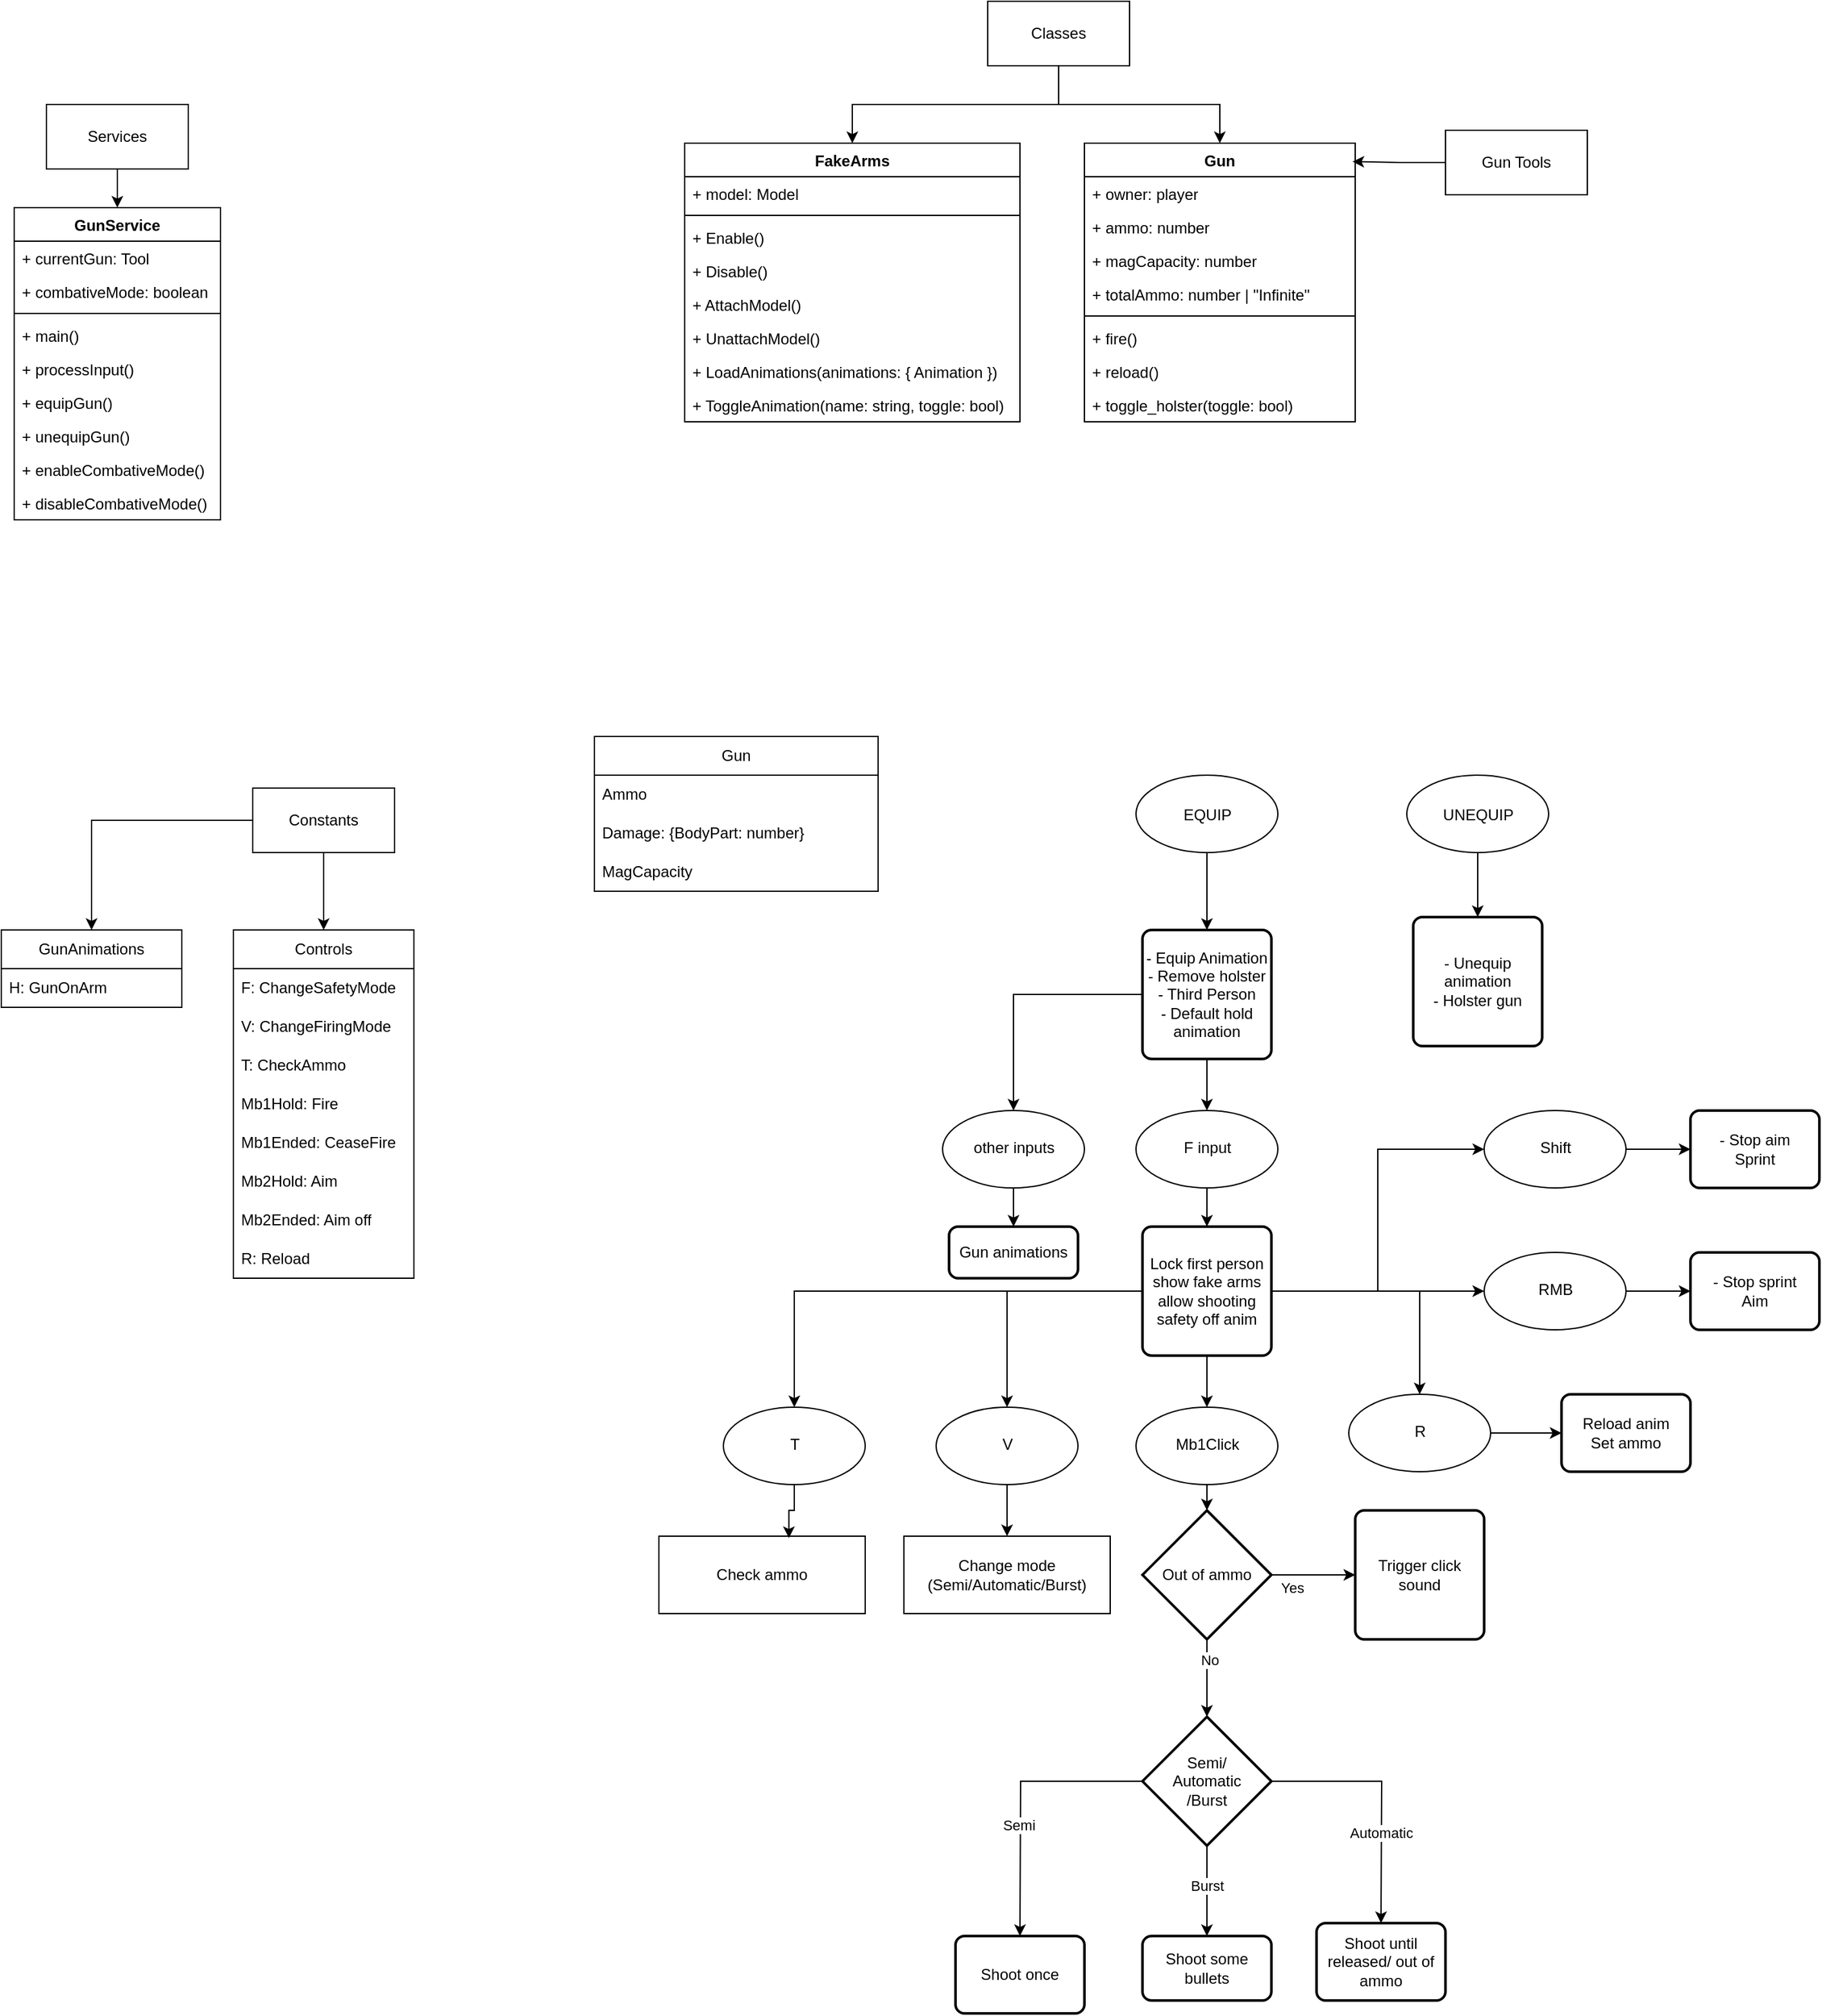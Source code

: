 <mxfile version="24.8.3">
  <diagram name="Strona-1" id="bAsJD7OgCnql6Cl0NvNS">
    <mxGraphModel dx="2140" dy="1872" grid="1" gridSize="10" guides="1" tooltips="1" connect="1" arrows="1" fold="1" page="1" pageScale="1" pageWidth="827" pageHeight="1169" math="0" shadow="0">
      <root>
        <mxCell id="0" />
        <mxCell id="1" parent="0" />
        <mxCell id="hZDCPNM4DfB-jgvxbIM_-2" value="Gun" style="swimlane;fontStyle=0;childLayout=stackLayout;horizontal=1;startSize=30;horizontalStack=0;resizeParent=1;resizeParentMax=0;resizeLast=0;collapsible=1;marginBottom=0;whiteSpace=wrap;html=1;" vertex="1" parent="1">
          <mxGeometry x="-110" y="160" width="220" height="120" as="geometry" />
        </mxCell>
        <mxCell id="hZDCPNM4DfB-jgvxbIM_-3" value="Ammo" style="text;strokeColor=none;fillColor=none;align=left;verticalAlign=middle;spacingLeft=4;spacingRight=4;overflow=hidden;points=[[0,0.5],[1,0.5]];portConstraint=eastwest;rotatable=0;whiteSpace=wrap;html=1;" vertex="1" parent="hZDCPNM4DfB-jgvxbIM_-2">
          <mxGeometry y="30" width="220" height="30" as="geometry" />
        </mxCell>
        <mxCell id="hZDCPNM4DfB-jgvxbIM_-4" value="Damage: {BodyPart: number}" style="text;strokeColor=none;fillColor=none;align=left;verticalAlign=middle;spacingLeft=4;spacingRight=4;overflow=hidden;points=[[0,0.5],[1,0.5]];portConstraint=eastwest;rotatable=0;whiteSpace=wrap;html=1;" vertex="1" parent="hZDCPNM4DfB-jgvxbIM_-2">
          <mxGeometry y="60" width="220" height="30" as="geometry" />
        </mxCell>
        <mxCell id="hZDCPNM4DfB-jgvxbIM_-5" value="MagCapacity" style="text;strokeColor=none;fillColor=none;align=left;verticalAlign=middle;spacingLeft=4;spacingRight=4;overflow=hidden;points=[[0,0.5],[1,0.5]];portConstraint=eastwest;rotatable=0;whiteSpace=wrap;html=1;" vertex="1" parent="hZDCPNM4DfB-jgvxbIM_-2">
          <mxGeometry y="90" width="220" height="30" as="geometry" />
        </mxCell>
        <mxCell id="hZDCPNM4DfB-jgvxbIM_-9" style="edgeStyle=orthogonalEdgeStyle;rounded=0;orthogonalLoop=1;jettySize=auto;html=1;" edge="1" parent="1" source="hZDCPNM4DfB-jgvxbIM_-7" target="hZDCPNM4DfB-jgvxbIM_-8">
          <mxGeometry relative="1" as="geometry" />
        </mxCell>
        <mxCell id="hZDCPNM4DfB-jgvxbIM_-7" value="&lt;p style=&quot;line-height: 0%;&quot;&gt;EQUIP&lt;/p&gt;" style="verticalLabelPosition=middle;verticalAlign=middle;html=1;shape=mxgraph.flowchart.on-page_reference;align=center;labelPosition=center;" vertex="1" parent="1">
          <mxGeometry x="310" y="190" width="110" height="60" as="geometry" />
        </mxCell>
        <mxCell id="hZDCPNM4DfB-jgvxbIM_-11" style="edgeStyle=orthogonalEdgeStyle;rounded=0;orthogonalLoop=1;jettySize=auto;html=1;" edge="1" parent="1" source="hZDCPNM4DfB-jgvxbIM_-8" target="hZDCPNM4DfB-jgvxbIM_-10">
          <mxGeometry relative="1" as="geometry" />
        </mxCell>
        <mxCell id="hZDCPNM4DfB-jgvxbIM_-8" value="- Equip Animation&lt;div&gt;- Remove holster&lt;/div&gt;&lt;div&gt;- Third Person&lt;/div&gt;&lt;div&gt;- Default hold animation&lt;/div&gt;" style="rounded=1;whiteSpace=wrap;html=1;absoluteArcSize=1;arcSize=14;strokeWidth=2;" vertex="1" parent="1">
          <mxGeometry x="315" y="310" width="100" height="100" as="geometry" />
        </mxCell>
        <mxCell id="hZDCPNM4DfB-jgvxbIM_-14" style="edgeStyle=orthogonalEdgeStyle;rounded=0;orthogonalLoop=1;jettySize=auto;html=1;" edge="1" parent="1" source="hZDCPNM4DfB-jgvxbIM_-10" target="hZDCPNM4DfB-jgvxbIM_-12">
          <mxGeometry relative="1" as="geometry" />
        </mxCell>
        <mxCell id="hZDCPNM4DfB-jgvxbIM_-10" value="&lt;p style=&quot;line-height: 0%; margin-top: 0px; margin-bottom: 0px;&quot;&gt;F input&lt;/p&gt;" style="verticalLabelPosition=middle;verticalAlign=middle;html=1;shape=mxgraph.flowchart.on-page_reference;align=center;movableLabel=0;labelPosition=center;" vertex="1" parent="1">
          <mxGeometry x="310" y="450" width="110" height="60" as="geometry" />
        </mxCell>
        <mxCell id="hZDCPNM4DfB-jgvxbIM_-58" style="edgeStyle=orthogonalEdgeStyle;rounded=0;orthogonalLoop=1;jettySize=auto;html=1;" edge="1" parent="1" source="hZDCPNM4DfB-jgvxbIM_-12" target="hZDCPNM4DfB-jgvxbIM_-57">
          <mxGeometry relative="1" as="geometry" />
        </mxCell>
        <mxCell id="hZDCPNM4DfB-jgvxbIM_-12" value="Lock first person&lt;div&gt;show fake arms&lt;/div&gt;&lt;div&gt;allow shooting&lt;/div&gt;&lt;div&gt;safety off anim&lt;/div&gt;" style="rounded=1;whiteSpace=wrap;html=1;absoluteArcSize=1;arcSize=14;strokeWidth=2;" vertex="1" parent="1">
          <mxGeometry x="315" y="540" width="100" height="100" as="geometry" />
        </mxCell>
        <mxCell id="hZDCPNM4DfB-jgvxbIM_-18" style="edgeStyle=orthogonalEdgeStyle;rounded=0;orthogonalLoop=1;jettySize=auto;html=1;" edge="1" parent="1" source="hZDCPNM4DfB-jgvxbIM_-15" target="hZDCPNM4DfB-jgvxbIM_-17">
          <mxGeometry relative="1" as="geometry" />
        </mxCell>
        <mxCell id="hZDCPNM4DfB-jgvxbIM_-15" value="&lt;p style=&quot;line-height: 0%; margin-top: 0px; margin-bottom: 0px;&quot;&gt;other inputs&lt;/p&gt;" style="verticalLabelPosition=middle;verticalAlign=middle;html=1;shape=mxgraph.flowchart.on-page_reference;align=center;movableLabel=0;labelPosition=center;" vertex="1" parent="1">
          <mxGeometry x="160" y="450" width="110" height="60" as="geometry" />
        </mxCell>
        <mxCell id="hZDCPNM4DfB-jgvxbIM_-16" style="edgeStyle=orthogonalEdgeStyle;rounded=0;orthogonalLoop=1;jettySize=auto;html=1;entryX=0.5;entryY=0;entryDx=0;entryDy=0;entryPerimeter=0;" edge="1" parent="1" source="hZDCPNM4DfB-jgvxbIM_-8" target="hZDCPNM4DfB-jgvxbIM_-15">
          <mxGeometry relative="1" as="geometry" />
        </mxCell>
        <mxCell id="hZDCPNM4DfB-jgvxbIM_-17" value="Gun animations" style="rounded=1;whiteSpace=wrap;html=1;absoluteArcSize=1;arcSize=14;strokeWidth=2;" vertex="1" parent="1">
          <mxGeometry x="165" y="540" width="100" height="40" as="geometry" />
        </mxCell>
        <mxCell id="hZDCPNM4DfB-jgvxbIM_-21" style="edgeStyle=orthogonalEdgeStyle;rounded=0;orthogonalLoop=1;jettySize=auto;html=1;" edge="1" parent="1" source="hZDCPNM4DfB-jgvxbIM_-19" target="hZDCPNM4DfB-jgvxbIM_-20">
          <mxGeometry relative="1" as="geometry" />
        </mxCell>
        <mxCell id="hZDCPNM4DfB-jgvxbIM_-19" value="&lt;p style=&quot;line-height: 0%;&quot;&gt;UNEQUIP&lt;/p&gt;" style="verticalLabelPosition=middle;verticalAlign=middle;html=1;shape=mxgraph.flowchart.on-page_reference;align=center;labelPosition=center;" vertex="1" parent="1">
          <mxGeometry x="520" y="190" width="110" height="60" as="geometry" />
        </mxCell>
        <mxCell id="hZDCPNM4DfB-jgvxbIM_-20" value="- Unequip animation&lt;div&gt;- Holster gun&lt;/div&gt;" style="rounded=1;whiteSpace=wrap;html=1;absoluteArcSize=1;arcSize=14;strokeWidth=2;" vertex="1" parent="1">
          <mxGeometry x="525" y="300" width="100" height="100" as="geometry" />
        </mxCell>
        <mxCell id="hZDCPNM4DfB-jgvxbIM_-22" value="&lt;p style=&quot;line-height: 0%; margin-top: 0px; margin-bottom: 0px;&quot;&gt;Mb1Click&lt;/p&gt;" style="verticalLabelPosition=middle;verticalAlign=middle;html=1;shape=mxgraph.flowchart.on-page_reference;align=center;movableLabel=0;labelPosition=center;" vertex="1" parent="1">
          <mxGeometry x="310" y="680" width="110" height="60" as="geometry" />
        </mxCell>
        <mxCell id="hZDCPNM4DfB-jgvxbIM_-23" style="edgeStyle=orthogonalEdgeStyle;rounded=0;orthogonalLoop=1;jettySize=auto;html=1;entryX=0.5;entryY=0;entryDx=0;entryDy=0;entryPerimeter=0;" edge="1" parent="1" source="hZDCPNM4DfB-jgvxbIM_-12" target="hZDCPNM4DfB-jgvxbIM_-22">
          <mxGeometry relative="1" as="geometry" />
        </mxCell>
        <mxCell id="hZDCPNM4DfB-jgvxbIM_-28" style="edgeStyle=orthogonalEdgeStyle;rounded=0;orthogonalLoop=1;jettySize=auto;html=1;" edge="1" parent="1" source="hZDCPNM4DfB-jgvxbIM_-26">
          <mxGeometry relative="1" as="geometry">
            <mxPoint x="220" y="1090" as="targetPoint" />
          </mxGeometry>
        </mxCell>
        <mxCell id="hZDCPNM4DfB-jgvxbIM_-31" value="Semi" style="edgeLabel;html=1;align=center;verticalAlign=middle;resizable=0;points=[];" vertex="1" connectable="0" parent="hZDCPNM4DfB-jgvxbIM_-28">
          <mxGeometry x="0.198" y="-2" relative="1" as="geometry">
            <mxPoint as="offset" />
          </mxGeometry>
        </mxCell>
        <mxCell id="hZDCPNM4DfB-jgvxbIM_-29" style="edgeStyle=orthogonalEdgeStyle;rounded=0;orthogonalLoop=1;jettySize=auto;html=1;" edge="1" parent="1" source="hZDCPNM4DfB-jgvxbIM_-26">
          <mxGeometry relative="1" as="geometry">
            <mxPoint x="500" y="1080" as="targetPoint" />
          </mxGeometry>
        </mxCell>
        <mxCell id="hZDCPNM4DfB-jgvxbIM_-32" value="Automatic" style="edgeLabel;html=1;align=center;verticalAlign=middle;resizable=0;points=[];" vertex="1" connectable="0" parent="hZDCPNM4DfB-jgvxbIM_-29">
          <mxGeometry x="0.182" y="-1" relative="1" as="geometry">
            <mxPoint y="10" as="offset" />
          </mxGeometry>
        </mxCell>
        <mxCell id="hZDCPNM4DfB-jgvxbIM_-33" style="edgeStyle=orthogonalEdgeStyle;rounded=0;orthogonalLoop=1;jettySize=auto;html=1;" edge="1" parent="1" source="hZDCPNM4DfB-jgvxbIM_-26">
          <mxGeometry relative="1" as="geometry">
            <mxPoint x="365" y="1090" as="targetPoint" />
          </mxGeometry>
        </mxCell>
        <mxCell id="hZDCPNM4DfB-jgvxbIM_-34" value="Burst" style="edgeLabel;html=1;align=center;verticalAlign=middle;resizable=0;points=[];" vertex="1" connectable="0" parent="hZDCPNM4DfB-jgvxbIM_-33">
          <mxGeometry x="-0.421" y="4" relative="1" as="geometry">
            <mxPoint x="-4" y="10" as="offset" />
          </mxGeometry>
        </mxCell>
        <mxCell id="hZDCPNM4DfB-jgvxbIM_-26" value="Semi/&lt;div&gt;Automatic&lt;div&gt;/Burst&lt;/div&gt;&lt;/div&gt;" style="strokeWidth=2;html=1;shape=mxgraph.flowchart.decision;whiteSpace=wrap;" vertex="1" parent="1">
          <mxGeometry x="315" y="920" width="100" height="100" as="geometry" />
        </mxCell>
        <mxCell id="hZDCPNM4DfB-jgvxbIM_-27" style="edgeStyle=orthogonalEdgeStyle;rounded=0;orthogonalLoop=1;jettySize=auto;html=1;entryX=0.5;entryY=0;entryDx=0;entryDy=0;entryPerimeter=0;" edge="1" parent="1" source="hZDCPNM4DfB-jgvxbIM_-37" target="hZDCPNM4DfB-jgvxbIM_-26">
          <mxGeometry relative="1" as="geometry" />
        </mxCell>
        <mxCell id="hZDCPNM4DfB-jgvxbIM_-40" value="No" style="edgeLabel;html=1;align=center;verticalAlign=middle;resizable=0;points=[];" vertex="1" connectable="0" parent="hZDCPNM4DfB-jgvxbIM_-27">
          <mxGeometry x="-0.467" y="2" relative="1" as="geometry">
            <mxPoint as="offset" />
          </mxGeometry>
        </mxCell>
        <mxCell id="hZDCPNM4DfB-jgvxbIM_-30" value="Shoot once" style="rounded=1;whiteSpace=wrap;html=1;absoluteArcSize=1;arcSize=14;strokeWidth=2;" vertex="1" parent="1">
          <mxGeometry x="170" y="1090" width="100" height="60" as="geometry" />
        </mxCell>
        <mxCell id="hZDCPNM4DfB-jgvxbIM_-35" value="Shoot some bullets" style="rounded=1;whiteSpace=wrap;html=1;absoluteArcSize=1;arcSize=14;strokeWidth=2;" vertex="1" parent="1">
          <mxGeometry x="315" y="1090" width="100" height="50" as="geometry" />
        </mxCell>
        <mxCell id="hZDCPNM4DfB-jgvxbIM_-36" value="Shoot until released/ out of ammo" style="rounded=1;whiteSpace=wrap;html=1;absoluteArcSize=1;arcSize=14;strokeWidth=2;" vertex="1" parent="1">
          <mxGeometry x="450" y="1080" width="100" height="60" as="geometry" />
        </mxCell>
        <mxCell id="hZDCPNM4DfB-jgvxbIM_-38" value="" style="edgeStyle=orthogonalEdgeStyle;rounded=0;orthogonalLoop=1;jettySize=auto;html=1;entryX=0.5;entryY=0;entryDx=0;entryDy=0;entryPerimeter=0;" edge="1" parent="1" source="hZDCPNM4DfB-jgvxbIM_-22" target="hZDCPNM4DfB-jgvxbIM_-37">
          <mxGeometry relative="1" as="geometry">
            <mxPoint x="365" y="740" as="sourcePoint" />
            <mxPoint x="365" y="920" as="targetPoint" />
          </mxGeometry>
        </mxCell>
        <mxCell id="hZDCPNM4DfB-jgvxbIM_-39" style="edgeStyle=orthogonalEdgeStyle;rounded=0;orthogonalLoop=1;jettySize=auto;html=1;" edge="1" parent="1" source="hZDCPNM4DfB-jgvxbIM_-37">
          <mxGeometry relative="1" as="geometry">
            <mxPoint x="480" y="810" as="targetPoint" />
          </mxGeometry>
        </mxCell>
        <mxCell id="hZDCPNM4DfB-jgvxbIM_-41" value="Yes" style="edgeLabel;html=1;align=center;verticalAlign=middle;resizable=0;points=[];" vertex="1" connectable="0" parent="hZDCPNM4DfB-jgvxbIM_-39">
          <mxGeometry x="-0.741" y="-5" relative="1" as="geometry">
            <mxPoint x="7" y="5" as="offset" />
          </mxGeometry>
        </mxCell>
        <mxCell id="hZDCPNM4DfB-jgvxbIM_-37" value="Out of ammo" style="strokeWidth=2;html=1;shape=mxgraph.flowchart.decision;whiteSpace=wrap;" vertex="1" parent="1">
          <mxGeometry x="315" y="760" width="100" height="100" as="geometry" />
        </mxCell>
        <mxCell id="hZDCPNM4DfB-jgvxbIM_-42" value="Trigger click sound" style="rounded=1;whiteSpace=wrap;html=1;absoluteArcSize=1;arcSize=14;strokeWidth=2;" vertex="1" parent="1">
          <mxGeometry x="480" y="760" width="100" height="100" as="geometry" />
        </mxCell>
        <mxCell id="hZDCPNM4DfB-jgvxbIM_-48" style="edgeStyle=orthogonalEdgeStyle;rounded=0;orthogonalLoop=1;jettySize=auto;html=1;entryX=0;entryY=0.5;entryDx=0;entryDy=0;" edge="1" parent="1" source="hZDCPNM4DfB-jgvxbIM_-44" target="hZDCPNM4DfB-jgvxbIM_-47">
          <mxGeometry relative="1" as="geometry" />
        </mxCell>
        <mxCell id="hZDCPNM4DfB-jgvxbIM_-44" value="&lt;p style=&quot;line-height: 0%; margin-top: 0px; margin-bottom: 0px;&quot;&gt;R&lt;/p&gt;" style="verticalLabelPosition=middle;verticalAlign=middle;html=1;shape=mxgraph.flowchart.on-page_reference;align=center;movableLabel=0;labelPosition=center;" vertex="1" parent="1">
          <mxGeometry x="475" y="670" width="110" height="60" as="geometry" />
        </mxCell>
        <mxCell id="hZDCPNM4DfB-jgvxbIM_-45" style="edgeStyle=orthogonalEdgeStyle;rounded=0;orthogonalLoop=1;jettySize=auto;html=1;entryX=0.5;entryY=0;entryDx=0;entryDy=0;entryPerimeter=0;" edge="1" parent="1" source="hZDCPNM4DfB-jgvxbIM_-12" target="hZDCPNM4DfB-jgvxbIM_-44">
          <mxGeometry relative="1" as="geometry" />
        </mxCell>
        <mxCell id="hZDCPNM4DfB-jgvxbIM_-47" value="Reload anim&lt;div&gt;Set ammo&lt;/div&gt;" style="rounded=1;whiteSpace=wrap;html=1;absoluteArcSize=1;arcSize=14;strokeWidth=2;" vertex="1" parent="1">
          <mxGeometry x="640" y="670" width="100" height="60" as="geometry" />
        </mxCell>
        <mxCell id="hZDCPNM4DfB-jgvxbIM_-54" value="" style="edgeStyle=orthogonalEdgeStyle;rounded=0;orthogonalLoop=1;jettySize=auto;html=1;" edge="1" parent="1" source="hZDCPNM4DfB-jgvxbIM_-51" target="hZDCPNM4DfB-jgvxbIM_-53">
          <mxGeometry relative="1" as="geometry" />
        </mxCell>
        <mxCell id="hZDCPNM4DfB-jgvxbIM_-51" value="&lt;p style=&quot;line-height: 0%; margin-top: 0px; margin-bottom: 0px;&quot;&gt;V&lt;/p&gt;" style="verticalLabelPosition=middle;verticalAlign=middle;html=1;shape=mxgraph.flowchart.on-page_reference;align=center;movableLabel=0;labelPosition=center;" vertex="1" parent="1">
          <mxGeometry x="155" y="680" width="110" height="60" as="geometry" />
        </mxCell>
        <mxCell id="hZDCPNM4DfB-jgvxbIM_-52" style="edgeStyle=orthogonalEdgeStyle;rounded=0;orthogonalLoop=1;jettySize=auto;html=1;entryX=0.5;entryY=0;entryDx=0;entryDy=0;entryPerimeter=0;" edge="1" parent="1" source="hZDCPNM4DfB-jgvxbIM_-12" target="hZDCPNM4DfB-jgvxbIM_-51">
          <mxGeometry relative="1" as="geometry" />
        </mxCell>
        <mxCell id="hZDCPNM4DfB-jgvxbIM_-53" value="Change mode&lt;div&gt;(Semi/Automatic/Burst)&lt;/div&gt;" style="whiteSpace=wrap;html=1;" vertex="1" parent="1">
          <mxGeometry x="130" y="780" width="160" height="60" as="geometry" />
        </mxCell>
        <mxCell id="hZDCPNM4DfB-jgvxbIM_-57" value="&lt;p style=&quot;line-height: 0%; margin-top: 0px; margin-bottom: 0px;&quot;&gt;T&lt;/p&gt;" style="verticalLabelPosition=middle;verticalAlign=middle;html=1;shape=mxgraph.flowchart.on-page_reference;align=center;movableLabel=0;labelPosition=center;" vertex="1" parent="1">
          <mxGeometry x="-10" y="680" width="110" height="60" as="geometry" />
        </mxCell>
        <mxCell id="hZDCPNM4DfB-jgvxbIM_-59" value="Check ammo" style="whiteSpace=wrap;html=1;" vertex="1" parent="1">
          <mxGeometry x="-60" y="780" width="160" height="60" as="geometry" />
        </mxCell>
        <mxCell id="hZDCPNM4DfB-jgvxbIM_-60" style="edgeStyle=orthogonalEdgeStyle;rounded=0;orthogonalLoop=1;jettySize=auto;html=1;entryX=0.63;entryY=0.024;entryDx=0;entryDy=0;entryPerimeter=0;" edge="1" parent="1" source="hZDCPNM4DfB-jgvxbIM_-57" target="hZDCPNM4DfB-jgvxbIM_-59">
          <mxGeometry relative="1" as="geometry" />
        </mxCell>
        <mxCell id="hZDCPNM4DfB-jgvxbIM_-64" style="edgeStyle=orthogonalEdgeStyle;rounded=0;orthogonalLoop=1;jettySize=auto;html=1;" edge="1" parent="1" source="hZDCPNM4DfB-jgvxbIM_-61" target="hZDCPNM4DfB-jgvxbIM_-63">
          <mxGeometry relative="1" as="geometry" />
        </mxCell>
        <mxCell id="hZDCPNM4DfB-jgvxbIM_-61" value="&lt;p style=&quot;line-height: 0%; margin-top: 0px; margin-bottom: 0px;&quot;&gt;RMB&lt;/p&gt;" style="verticalLabelPosition=middle;verticalAlign=middle;html=1;shape=mxgraph.flowchart.on-page_reference;align=center;movableLabel=0;labelPosition=center;" vertex="1" parent="1">
          <mxGeometry x="580" y="560" width="110" height="60" as="geometry" />
        </mxCell>
        <mxCell id="hZDCPNM4DfB-jgvxbIM_-62" style="edgeStyle=orthogonalEdgeStyle;rounded=0;orthogonalLoop=1;jettySize=auto;html=1;entryX=0;entryY=0.5;entryDx=0;entryDy=0;entryPerimeter=0;" edge="1" parent="1" source="hZDCPNM4DfB-jgvxbIM_-12" target="hZDCPNM4DfB-jgvxbIM_-61">
          <mxGeometry relative="1" as="geometry" />
        </mxCell>
        <mxCell id="hZDCPNM4DfB-jgvxbIM_-63" value="&lt;div&gt;- Stop sprint&lt;/div&gt;Aim" style="rounded=1;whiteSpace=wrap;html=1;absoluteArcSize=1;arcSize=14;strokeWidth=2;" vertex="1" parent="1">
          <mxGeometry x="740" y="560" width="100" height="60" as="geometry" />
        </mxCell>
        <mxCell id="hZDCPNM4DfB-jgvxbIM_-68" style="edgeStyle=orthogonalEdgeStyle;rounded=0;orthogonalLoop=1;jettySize=auto;html=1;" edge="1" parent="1" source="hZDCPNM4DfB-jgvxbIM_-65" target="hZDCPNM4DfB-jgvxbIM_-67">
          <mxGeometry relative="1" as="geometry" />
        </mxCell>
        <mxCell id="hZDCPNM4DfB-jgvxbIM_-65" value="&lt;p style=&quot;line-height: 0%; margin-top: 0px; margin-bottom: 0px;&quot;&gt;Shift&lt;/p&gt;" style="verticalLabelPosition=middle;verticalAlign=middle;html=1;shape=mxgraph.flowchart.on-page_reference;align=center;movableLabel=0;labelPosition=center;" vertex="1" parent="1">
          <mxGeometry x="580" y="450" width="110" height="60" as="geometry" />
        </mxCell>
        <mxCell id="hZDCPNM4DfB-jgvxbIM_-66" style="edgeStyle=orthogonalEdgeStyle;rounded=0;orthogonalLoop=1;jettySize=auto;html=1;entryX=0;entryY=0.5;entryDx=0;entryDy=0;entryPerimeter=0;" edge="1" parent="1" source="hZDCPNM4DfB-jgvxbIM_-12" target="hZDCPNM4DfB-jgvxbIM_-65">
          <mxGeometry relative="1" as="geometry" />
        </mxCell>
        <mxCell id="hZDCPNM4DfB-jgvxbIM_-67" value="&lt;div&gt;- Stop aim&lt;/div&gt;Sprint" style="rounded=1;whiteSpace=wrap;html=1;absoluteArcSize=1;arcSize=14;strokeWidth=2;" vertex="1" parent="1">
          <mxGeometry x="740" y="450" width="100" height="60" as="geometry" />
        </mxCell>
        <mxCell id="hZDCPNM4DfB-jgvxbIM_-83" style="edgeStyle=orthogonalEdgeStyle;rounded=0;orthogonalLoop=1;jettySize=auto;html=1;entryX=0.5;entryY=0;entryDx=0;entryDy=0;" edge="1" parent="1" source="hZDCPNM4DfB-jgvxbIM_-73" target="hZDCPNM4DfB-jgvxbIM_-78">
          <mxGeometry relative="1" as="geometry" />
        </mxCell>
        <mxCell id="hZDCPNM4DfB-jgvxbIM_-98" style="edgeStyle=orthogonalEdgeStyle;rounded=0;orthogonalLoop=1;jettySize=auto;html=1;entryX=0.5;entryY=0;entryDx=0;entryDy=0;" edge="1" parent="1" source="hZDCPNM4DfB-jgvxbIM_-73" target="hZDCPNM4DfB-jgvxbIM_-89">
          <mxGeometry relative="1" as="geometry" />
        </mxCell>
        <mxCell id="hZDCPNM4DfB-jgvxbIM_-73" value="Constants" style="html=1;whiteSpace=wrap;" vertex="1" parent="1">
          <mxGeometry x="-375" y="200" width="110" height="50" as="geometry" />
        </mxCell>
        <mxCell id="hZDCPNM4DfB-jgvxbIM_-78" value="Controls" style="swimlane;fontStyle=0;childLayout=stackLayout;horizontal=1;startSize=30;horizontalStack=0;resizeParent=1;resizeParentMax=0;resizeLast=0;collapsible=1;marginBottom=0;whiteSpace=wrap;html=1;" vertex="1" parent="1">
          <mxGeometry x="-390" y="310" width="140" height="270" as="geometry" />
        </mxCell>
        <mxCell id="hZDCPNM4DfB-jgvxbIM_-79" value="F: ChangeSafetyMode" style="text;strokeColor=none;fillColor=none;align=left;verticalAlign=middle;spacingLeft=4;spacingRight=4;overflow=hidden;points=[[0,0.5],[1,0.5]];portConstraint=eastwest;rotatable=0;whiteSpace=wrap;html=1;" vertex="1" parent="hZDCPNM4DfB-jgvxbIM_-78">
          <mxGeometry y="30" width="140" height="30" as="geometry" />
        </mxCell>
        <mxCell id="hZDCPNM4DfB-jgvxbIM_-80" value="V: ChangeFiringMode" style="text;strokeColor=none;fillColor=none;align=left;verticalAlign=middle;spacingLeft=4;spacingRight=4;overflow=hidden;points=[[0,0.5],[1,0.5]];portConstraint=eastwest;rotatable=0;whiteSpace=wrap;html=1;" vertex="1" parent="hZDCPNM4DfB-jgvxbIM_-78">
          <mxGeometry y="60" width="140" height="30" as="geometry" />
        </mxCell>
        <mxCell id="hZDCPNM4DfB-jgvxbIM_-81" value="T: CheckAmmo" style="text;strokeColor=none;fillColor=none;align=left;verticalAlign=middle;spacingLeft=4;spacingRight=4;overflow=hidden;points=[[0,0.5],[1,0.5]];portConstraint=eastwest;rotatable=0;whiteSpace=wrap;html=1;" vertex="1" parent="hZDCPNM4DfB-jgvxbIM_-78">
          <mxGeometry y="90" width="140" height="30" as="geometry" />
        </mxCell>
        <mxCell id="hZDCPNM4DfB-jgvxbIM_-84" value="Mb1Hold: Fire" style="text;strokeColor=none;fillColor=none;align=left;verticalAlign=middle;spacingLeft=4;spacingRight=4;overflow=hidden;points=[[0,0.5],[1,0.5]];portConstraint=eastwest;rotatable=0;whiteSpace=wrap;html=1;" vertex="1" parent="hZDCPNM4DfB-jgvxbIM_-78">
          <mxGeometry y="120" width="140" height="30" as="geometry" />
        </mxCell>
        <mxCell id="hZDCPNM4DfB-jgvxbIM_-85" value="Mb1Ended: CeaseFire" style="text;strokeColor=none;fillColor=none;align=left;verticalAlign=middle;spacingLeft=4;spacingRight=4;overflow=hidden;points=[[0,0.5],[1,0.5]];portConstraint=eastwest;rotatable=0;whiteSpace=wrap;html=1;" vertex="1" parent="hZDCPNM4DfB-jgvxbIM_-78">
          <mxGeometry y="150" width="140" height="30" as="geometry" />
        </mxCell>
        <mxCell id="hZDCPNM4DfB-jgvxbIM_-86" value="Mb2Hold: Aim" style="text;strokeColor=none;fillColor=none;align=left;verticalAlign=middle;spacingLeft=4;spacingRight=4;overflow=hidden;points=[[0,0.5],[1,0.5]];portConstraint=eastwest;rotatable=0;whiteSpace=wrap;html=1;" vertex="1" parent="hZDCPNM4DfB-jgvxbIM_-78">
          <mxGeometry y="180" width="140" height="30" as="geometry" />
        </mxCell>
        <mxCell id="hZDCPNM4DfB-jgvxbIM_-87" value="Mb2Ended: Aim off" style="text;strokeColor=none;fillColor=none;align=left;verticalAlign=middle;spacingLeft=4;spacingRight=4;overflow=hidden;points=[[0,0.5],[1,0.5]];portConstraint=eastwest;rotatable=0;whiteSpace=wrap;html=1;" vertex="1" parent="hZDCPNM4DfB-jgvxbIM_-78">
          <mxGeometry y="210" width="140" height="30" as="geometry" />
        </mxCell>
        <mxCell id="hZDCPNM4DfB-jgvxbIM_-88" value="R: Reload" style="text;strokeColor=none;fillColor=none;align=left;verticalAlign=middle;spacingLeft=4;spacingRight=4;overflow=hidden;points=[[0,0.5],[1,0.5]];portConstraint=eastwest;rotatable=0;whiteSpace=wrap;html=1;" vertex="1" parent="hZDCPNM4DfB-jgvxbIM_-78">
          <mxGeometry y="240" width="140" height="30" as="geometry" />
        </mxCell>
        <mxCell id="hZDCPNM4DfB-jgvxbIM_-89" value="GunAnimations" style="swimlane;fontStyle=0;childLayout=stackLayout;horizontal=1;startSize=30;horizontalStack=0;resizeParent=1;resizeParentMax=0;resizeLast=0;collapsible=1;marginBottom=0;whiteSpace=wrap;html=1;" vertex="1" parent="1">
          <mxGeometry x="-570" y="310" width="140" height="60" as="geometry" />
        </mxCell>
        <mxCell id="hZDCPNM4DfB-jgvxbIM_-97" value="H: GunOnArm" style="text;strokeColor=none;fillColor=none;align=left;verticalAlign=middle;spacingLeft=4;spacingRight=4;overflow=hidden;points=[[0,0.5],[1,0.5]];portConstraint=eastwest;rotatable=0;whiteSpace=wrap;html=1;" vertex="1" parent="hZDCPNM4DfB-jgvxbIM_-89">
          <mxGeometry y="30" width="140" height="30" as="geometry" />
        </mxCell>
        <mxCell id="hZDCPNM4DfB-jgvxbIM_-101" value="" style="edgeStyle=orthogonalEdgeStyle;rounded=0;orthogonalLoop=1;jettySize=auto;html=1;" edge="1" parent="1" source="hZDCPNM4DfB-jgvxbIM_-99">
          <mxGeometry relative="1" as="geometry">
            <mxPoint x="-480.0" y="-250" as="targetPoint" />
          </mxGeometry>
        </mxCell>
        <mxCell id="hZDCPNM4DfB-jgvxbIM_-99" value="Services" style="html=1;whiteSpace=wrap;" vertex="1" parent="1">
          <mxGeometry x="-535" y="-330" width="110" height="50" as="geometry" />
        </mxCell>
        <mxCell id="hZDCPNM4DfB-jgvxbIM_-107" value="GunService" style="swimlane;fontStyle=1;align=center;verticalAlign=top;childLayout=stackLayout;horizontal=1;startSize=26;horizontalStack=0;resizeParent=1;resizeParentMax=0;resizeLast=0;collapsible=1;marginBottom=0;whiteSpace=wrap;html=1;" vertex="1" parent="1">
          <mxGeometry x="-560" y="-250" width="160" height="242" as="geometry" />
        </mxCell>
        <mxCell id="hZDCPNM4DfB-jgvxbIM_-119" value="+ currentGun: Tool" style="text;strokeColor=none;fillColor=none;align=left;verticalAlign=top;spacingLeft=4;spacingRight=4;overflow=hidden;rotatable=0;points=[[0,0.5],[1,0.5]];portConstraint=eastwest;whiteSpace=wrap;html=1;" vertex="1" parent="hZDCPNM4DfB-jgvxbIM_-107">
          <mxGeometry y="26" width="160" height="26" as="geometry" />
        </mxCell>
        <mxCell id="hZDCPNM4DfB-jgvxbIM_-108" value="+ combativeMode: boolean" style="text;strokeColor=none;fillColor=none;align=left;verticalAlign=top;spacingLeft=4;spacingRight=4;overflow=hidden;rotatable=0;points=[[0,0.5],[1,0.5]];portConstraint=eastwest;whiteSpace=wrap;html=1;" vertex="1" parent="hZDCPNM4DfB-jgvxbIM_-107">
          <mxGeometry y="52" width="160" height="26" as="geometry" />
        </mxCell>
        <mxCell id="hZDCPNM4DfB-jgvxbIM_-109" value="" style="line;strokeWidth=1;fillColor=none;align=left;verticalAlign=middle;spacingTop=-1;spacingLeft=3;spacingRight=3;rotatable=0;labelPosition=right;points=[];portConstraint=eastwest;strokeColor=inherit;" vertex="1" parent="hZDCPNM4DfB-jgvxbIM_-107">
          <mxGeometry y="78" width="160" height="8" as="geometry" />
        </mxCell>
        <mxCell id="hZDCPNM4DfB-jgvxbIM_-110" value="+ main()" style="text;strokeColor=none;fillColor=none;align=left;verticalAlign=top;spacingLeft=4;spacingRight=4;overflow=hidden;rotatable=0;points=[[0,0.5],[1,0.5]];portConstraint=eastwest;whiteSpace=wrap;html=1;" vertex="1" parent="hZDCPNM4DfB-jgvxbIM_-107">
          <mxGeometry y="86" width="160" height="26" as="geometry" />
        </mxCell>
        <mxCell id="hZDCPNM4DfB-jgvxbIM_-114" value="+ processInput()" style="text;strokeColor=none;fillColor=none;align=left;verticalAlign=top;spacingLeft=4;spacingRight=4;overflow=hidden;rotatable=0;points=[[0,0.5],[1,0.5]];portConstraint=eastwest;whiteSpace=wrap;html=1;" vertex="1" parent="hZDCPNM4DfB-jgvxbIM_-107">
          <mxGeometry y="112" width="160" height="26" as="geometry" />
        </mxCell>
        <mxCell id="hZDCPNM4DfB-jgvxbIM_-144" value="+ equipGun()" style="text;strokeColor=none;fillColor=none;align=left;verticalAlign=top;spacingLeft=4;spacingRight=4;overflow=hidden;rotatable=0;points=[[0,0.5],[1,0.5]];portConstraint=eastwest;whiteSpace=wrap;html=1;" vertex="1" parent="hZDCPNM4DfB-jgvxbIM_-107">
          <mxGeometry y="138" width="160" height="26" as="geometry" />
        </mxCell>
        <mxCell id="hZDCPNM4DfB-jgvxbIM_-145" value="+ unequipGun()" style="text;strokeColor=none;fillColor=none;align=left;verticalAlign=top;spacingLeft=4;spacingRight=4;overflow=hidden;rotatable=0;points=[[0,0.5],[1,0.5]];portConstraint=eastwest;whiteSpace=wrap;html=1;" vertex="1" parent="hZDCPNM4DfB-jgvxbIM_-107">
          <mxGeometry y="164" width="160" height="26" as="geometry" />
        </mxCell>
        <mxCell id="hZDCPNM4DfB-jgvxbIM_-120" value="+ enableCombativeMode()" style="text;strokeColor=none;fillColor=none;align=left;verticalAlign=top;spacingLeft=4;spacingRight=4;overflow=hidden;rotatable=0;points=[[0,0.5],[1,0.5]];portConstraint=eastwest;whiteSpace=wrap;html=1;" vertex="1" parent="hZDCPNM4DfB-jgvxbIM_-107">
          <mxGeometry y="190" width="160" height="26" as="geometry" />
        </mxCell>
        <mxCell id="hZDCPNM4DfB-jgvxbIM_-121" value="+ disableCombativeMode()" style="text;strokeColor=none;fillColor=none;align=left;verticalAlign=top;spacingLeft=4;spacingRight=4;overflow=hidden;rotatable=0;points=[[0,0.5],[1,0.5]];portConstraint=eastwest;whiteSpace=wrap;html=1;" vertex="1" parent="hZDCPNM4DfB-jgvxbIM_-107">
          <mxGeometry y="216" width="160" height="26" as="geometry" />
        </mxCell>
        <mxCell id="hZDCPNM4DfB-jgvxbIM_-132" style="edgeStyle=orthogonalEdgeStyle;rounded=0;orthogonalLoop=1;jettySize=auto;html=1;" edge="1" parent="1" source="hZDCPNM4DfB-jgvxbIM_-111" target="hZDCPNM4DfB-jgvxbIM_-128">
          <mxGeometry relative="1" as="geometry" />
        </mxCell>
        <mxCell id="hZDCPNM4DfB-jgvxbIM_-137" style="edgeStyle=orthogonalEdgeStyle;rounded=0;orthogonalLoop=1;jettySize=auto;html=1;" edge="1" parent="1" source="hZDCPNM4DfB-jgvxbIM_-111" target="hZDCPNM4DfB-jgvxbIM_-133">
          <mxGeometry relative="1" as="geometry" />
        </mxCell>
        <mxCell id="hZDCPNM4DfB-jgvxbIM_-111" value="Classes" style="html=1;whiteSpace=wrap;" vertex="1" parent="1">
          <mxGeometry x="195" y="-410" width="110" height="50" as="geometry" />
        </mxCell>
        <mxCell id="hZDCPNM4DfB-jgvxbIM_-128" value="FakeArms" style="swimlane;fontStyle=1;align=center;verticalAlign=top;childLayout=stackLayout;horizontal=1;startSize=26;horizontalStack=0;resizeParent=1;resizeParentMax=0;resizeLast=0;collapsible=1;marginBottom=0;whiteSpace=wrap;html=1;" vertex="1" parent="1">
          <mxGeometry x="-40" y="-300" width="260" height="216" as="geometry" />
        </mxCell>
        <mxCell id="hZDCPNM4DfB-jgvxbIM_-129" value="+ model: Model" style="text;strokeColor=none;fillColor=none;align=left;verticalAlign=top;spacingLeft=4;spacingRight=4;overflow=hidden;rotatable=0;points=[[0,0.5],[1,0.5]];portConstraint=eastwest;whiteSpace=wrap;html=1;" vertex="1" parent="hZDCPNM4DfB-jgvxbIM_-128">
          <mxGeometry y="26" width="260" height="26" as="geometry" />
        </mxCell>
        <mxCell id="hZDCPNM4DfB-jgvxbIM_-130" value="" style="line;strokeWidth=1;fillColor=none;align=left;verticalAlign=middle;spacingTop=-1;spacingLeft=3;spacingRight=3;rotatable=0;labelPosition=right;points=[];portConstraint=eastwest;strokeColor=inherit;" vertex="1" parent="hZDCPNM4DfB-jgvxbIM_-128">
          <mxGeometry y="52" width="260" height="8" as="geometry" />
        </mxCell>
        <mxCell id="hZDCPNM4DfB-jgvxbIM_-131" value="+ Enable()" style="text;strokeColor=none;fillColor=none;align=left;verticalAlign=top;spacingLeft=4;spacingRight=4;overflow=hidden;rotatable=0;points=[[0,0.5],[1,0.5]];portConstraint=eastwest;whiteSpace=wrap;html=1;" vertex="1" parent="hZDCPNM4DfB-jgvxbIM_-128">
          <mxGeometry y="60" width="260" height="26" as="geometry" />
        </mxCell>
        <mxCell id="hZDCPNM4DfB-jgvxbIM_-143" value="+ Disable()" style="text;strokeColor=none;fillColor=none;align=left;verticalAlign=top;spacingLeft=4;spacingRight=4;overflow=hidden;rotatable=0;points=[[0,0.5],[1,0.5]];portConstraint=eastwest;whiteSpace=wrap;html=1;" vertex="1" parent="hZDCPNM4DfB-jgvxbIM_-128">
          <mxGeometry y="86" width="260" height="26" as="geometry" />
        </mxCell>
        <mxCell id="hZDCPNM4DfB-jgvxbIM_-146" value="+ AttachModel()" style="text;strokeColor=none;fillColor=none;align=left;verticalAlign=top;spacingLeft=4;spacingRight=4;overflow=hidden;rotatable=0;points=[[0,0.5],[1,0.5]];portConstraint=eastwest;whiteSpace=wrap;html=1;" vertex="1" parent="hZDCPNM4DfB-jgvxbIM_-128">
          <mxGeometry y="112" width="260" height="26" as="geometry" />
        </mxCell>
        <mxCell id="hZDCPNM4DfB-jgvxbIM_-149" value="+ UnattachModel()" style="text;strokeColor=none;fillColor=none;align=left;verticalAlign=top;spacingLeft=4;spacingRight=4;overflow=hidden;rotatable=0;points=[[0,0.5],[1,0.5]];portConstraint=eastwest;whiteSpace=wrap;html=1;" vertex="1" parent="hZDCPNM4DfB-jgvxbIM_-128">
          <mxGeometry y="138" width="260" height="26" as="geometry" />
        </mxCell>
        <mxCell id="hZDCPNM4DfB-jgvxbIM_-147" value="+ LoadAnimations(animations: { Animation })" style="text;strokeColor=none;fillColor=none;align=left;verticalAlign=top;spacingLeft=4;spacingRight=4;overflow=hidden;rotatable=0;points=[[0,0.5],[1,0.5]];portConstraint=eastwest;whiteSpace=wrap;html=1;" vertex="1" parent="hZDCPNM4DfB-jgvxbIM_-128">
          <mxGeometry y="164" width="260" height="26" as="geometry" />
        </mxCell>
        <mxCell id="hZDCPNM4DfB-jgvxbIM_-148" value="+ ToggleAnimation(name: string, toggle: bool)" style="text;strokeColor=none;fillColor=none;align=left;verticalAlign=top;spacingLeft=4;spacingRight=4;overflow=hidden;rotatable=0;points=[[0,0.5],[1,0.5]];portConstraint=eastwest;whiteSpace=wrap;html=1;" vertex="1" parent="hZDCPNM4DfB-jgvxbIM_-128">
          <mxGeometry y="190" width="260" height="26" as="geometry" />
        </mxCell>
        <mxCell id="hZDCPNM4DfB-jgvxbIM_-133" value="Gun" style="swimlane;fontStyle=1;align=center;verticalAlign=top;childLayout=stackLayout;horizontal=1;startSize=26;horizontalStack=0;resizeParent=1;resizeParentMax=0;resizeLast=0;collapsible=1;marginBottom=0;whiteSpace=wrap;html=1;" vertex="1" parent="1">
          <mxGeometry x="270" y="-300" width="210" height="216" as="geometry" />
        </mxCell>
        <mxCell id="hZDCPNM4DfB-jgvxbIM_-142" value="+ owner: player" style="text;strokeColor=none;fillColor=none;align=left;verticalAlign=top;spacingLeft=4;spacingRight=4;overflow=hidden;rotatable=0;points=[[0,0.5],[1,0.5]];portConstraint=eastwest;whiteSpace=wrap;html=1;" vertex="1" parent="hZDCPNM4DfB-jgvxbIM_-133">
          <mxGeometry y="26" width="210" height="26" as="geometry" />
        </mxCell>
        <mxCell id="hZDCPNM4DfB-jgvxbIM_-134" value="+ ammo: number" style="text;strokeColor=none;fillColor=none;align=left;verticalAlign=top;spacingLeft=4;spacingRight=4;overflow=hidden;rotatable=0;points=[[0,0.5],[1,0.5]];portConstraint=eastwest;whiteSpace=wrap;html=1;" vertex="1" parent="hZDCPNM4DfB-jgvxbIM_-133">
          <mxGeometry y="52" width="210" height="26" as="geometry" />
        </mxCell>
        <mxCell id="hZDCPNM4DfB-jgvxbIM_-140" value="+ magCapacity: number" style="text;strokeColor=none;fillColor=none;align=left;verticalAlign=top;spacingLeft=4;spacingRight=4;overflow=hidden;rotatable=0;points=[[0,0.5],[1,0.5]];portConstraint=eastwest;whiteSpace=wrap;html=1;" vertex="1" parent="hZDCPNM4DfB-jgvxbIM_-133">
          <mxGeometry y="78" width="210" height="26" as="geometry" />
        </mxCell>
        <mxCell id="hZDCPNM4DfB-jgvxbIM_-139" value="+ totalAmmo: number | &quot;Infinite&quot;" style="text;strokeColor=none;fillColor=none;align=left;verticalAlign=top;spacingLeft=4;spacingRight=4;overflow=hidden;rotatable=0;points=[[0,0.5],[1,0.5]];portConstraint=eastwest;whiteSpace=wrap;html=1;" vertex="1" parent="hZDCPNM4DfB-jgvxbIM_-133">
          <mxGeometry y="104" width="210" height="26" as="geometry" />
        </mxCell>
        <mxCell id="hZDCPNM4DfB-jgvxbIM_-135" value="" style="line;strokeWidth=1;fillColor=none;align=left;verticalAlign=middle;spacingTop=-1;spacingLeft=3;spacingRight=3;rotatable=0;labelPosition=right;points=[];portConstraint=eastwest;strokeColor=inherit;" vertex="1" parent="hZDCPNM4DfB-jgvxbIM_-133">
          <mxGeometry y="130" width="210" height="8" as="geometry" />
        </mxCell>
        <mxCell id="hZDCPNM4DfB-jgvxbIM_-136" value="+ fire()" style="text;strokeColor=none;fillColor=none;align=left;verticalAlign=top;spacingLeft=4;spacingRight=4;overflow=hidden;rotatable=0;points=[[0,0.5],[1,0.5]];portConstraint=eastwest;whiteSpace=wrap;html=1;" vertex="1" parent="hZDCPNM4DfB-jgvxbIM_-133">
          <mxGeometry y="138" width="210" height="26" as="geometry" />
        </mxCell>
        <mxCell id="hZDCPNM4DfB-jgvxbIM_-138" value="+ reload()" style="text;strokeColor=none;fillColor=none;align=left;verticalAlign=top;spacingLeft=4;spacingRight=4;overflow=hidden;rotatable=0;points=[[0,0.5],[1,0.5]];portConstraint=eastwest;whiteSpace=wrap;html=1;" vertex="1" parent="hZDCPNM4DfB-jgvxbIM_-133">
          <mxGeometry y="164" width="210" height="26" as="geometry" />
        </mxCell>
        <mxCell id="hZDCPNM4DfB-jgvxbIM_-141" value="+ toggle_holster(toggle: bool)" style="text;strokeColor=none;fillColor=none;align=left;verticalAlign=top;spacingLeft=4;spacingRight=4;overflow=hidden;rotatable=0;points=[[0,0.5],[1,0.5]];portConstraint=eastwest;whiteSpace=wrap;html=1;" vertex="1" parent="hZDCPNM4DfB-jgvxbIM_-133">
          <mxGeometry y="190" width="210" height="26" as="geometry" />
        </mxCell>
        <mxCell id="hZDCPNM4DfB-jgvxbIM_-150" value="Gun Tools" style="html=1;whiteSpace=wrap;" vertex="1" parent="1">
          <mxGeometry x="550" y="-310" width="110" height="50" as="geometry" />
        </mxCell>
        <mxCell id="hZDCPNM4DfB-jgvxbIM_-151" style="edgeStyle=orthogonalEdgeStyle;rounded=0;orthogonalLoop=1;jettySize=auto;html=1;entryX=0.99;entryY=0.066;entryDx=0;entryDy=0;entryPerimeter=0;" edge="1" parent="1" source="hZDCPNM4DfB-jgvxbIM_-150" target="hZDCPNM4DfB-jgvxbIM_-133">
          <mxGeometry relative="1" as="geometry" />
        </mxCell>
      </root>
    </mxGraphModel>
  </diagram>
</mxfile>
